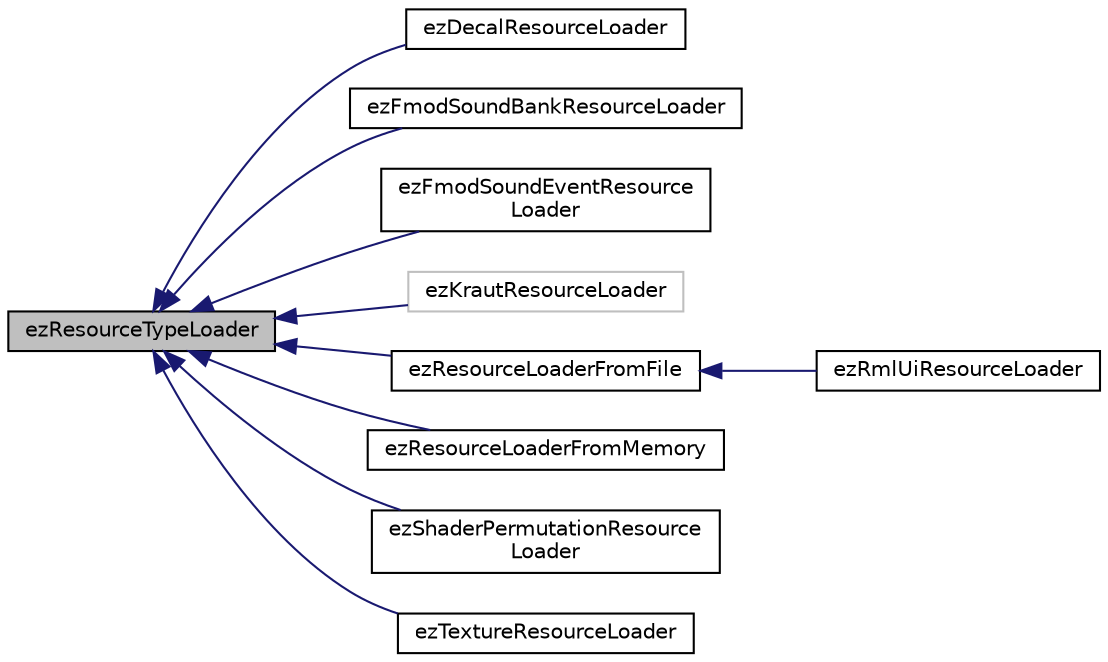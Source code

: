 digraph "ezResourceTypeLoader"
{
 // LATEX_PDF_SIZE
  edge [fontname="Helvetica",fontsize="10",labelfontname="Helvetica",labelfontsize="10"];
  node [fontname="Helvetica",fontsize="10",shape=record];
  rankdir="LR";
  Node1 [label="ezResourceTypeLoader",height=0.2,width=0.4,color="black", fillcolor="grey75", style="filled", fontcolor="black",tooltip="Base class for all resource loaders."];
  Node1 -> Node2 [dir="back",color="midnightblue",fontsize="10",style="solid",fontname="Helvetica"];
  Node2 [label="ezDecalResourceLoader",height=0.2,width=0.4,color="black", fillcolor="white", style="filled",URL="$d6/d5b/classez_decal_resource_loader.htm",tooltip=" "];
  Node1 -> Node3 [dir="back",color="midnightblue",fontsize="10",style="solid",fontname="Helvetica"];
  Node3 [label="ezFmodSoundBankResourceLoader",height=0.2,width=0.4,color="black", fillcolor="white", style="filled",URL="$db/d8c/classez_fmod_sound_bank_resource_loader.htm",tooltip=" "];
  Node1 -> Node4 [dir="back",color="midnightblue",fontsize="10",style="solid",fontname="Helvetica"];
  Node4 [label="ezFmodSoundEventResource\lLoader",height=0.2,width=0.4,color="black", fillcolor="white", style="filled",URL="$d4/d23/classez_fmod_sound_event_resource_loader.htm",tooltip=" "];
  Node1 -> Node5 [dir="back",color="midnightblue",fontsize="10",style="solid",fontname="Helvetica"];
  Node5 [label="ezKrautResourceLoader",height=0.2,width=0.4,color="grey75", fillcolor="white", style="filled",tooltip=" "];
  Node1 -> Node6 [dir="back",color="midnightblue",fontsize="10",style="solid",fontname="Helvetica"];
  Node6 [label="ezResourceLoaderFromFile",height=0.2,width=0.4,color="black", fillcolor="white", style="filled",URL="$d3/d5e/classez_resource_loader_from_file.htm",tooltip="A default implementation of ezResourceTypeLoader for standard file loading."];
  Node6 -> Node7 [dir="back",color="midnightblue",fontsize="10",style="solid",fontname="Helvetica"];
  Node7 [label="ezRmlUiResourceLoader",height=0.2,width=0.4,color="black", fillcolor="white", style="filled",URL="$d0/d99/classez_rml_ui_resource_loader.htm",tooltip=" "];
  Node1 -> Node8 [dir="back",color="midnightblue",fontsize="10",style="solid",fontname="Helvetica"];
  Node8 [label="ezResourceLoaderFromMemory",height=0.2,width=0.4,color="black", fillcolor="white", style="filled",URL="$d0/ded/classez_resource_loader_from_memory.htm",tooltip="A resource loader that is mainly used to update a resource on the fly with custom data,..."];
  Node1 -> Node9 [dir="back",color="midnightblue",fontsize="10",style="solid",fontname="Helvetica"];
  Node9 [label="ezShaderPermutationResource\lLoader",height=0.2,width=0.4,color="black", fillcolor="white", style="filled",URL="$da/d1f/classez_shader_permutation_resource_loader.htm",tooltip=" "];
  Node1 -> Node10 [dir="back",color="midnightblue",fontsize="10",style="solid",fontname="Helvetica"];
  Node10 [label="ezTextureResourceLoader",height=0.2,width=0.4,color="black", fillcolor="white", style="filled",URL="$d0/d43/classez_texture_resource_loader.htm",tooltip=" "];
}
